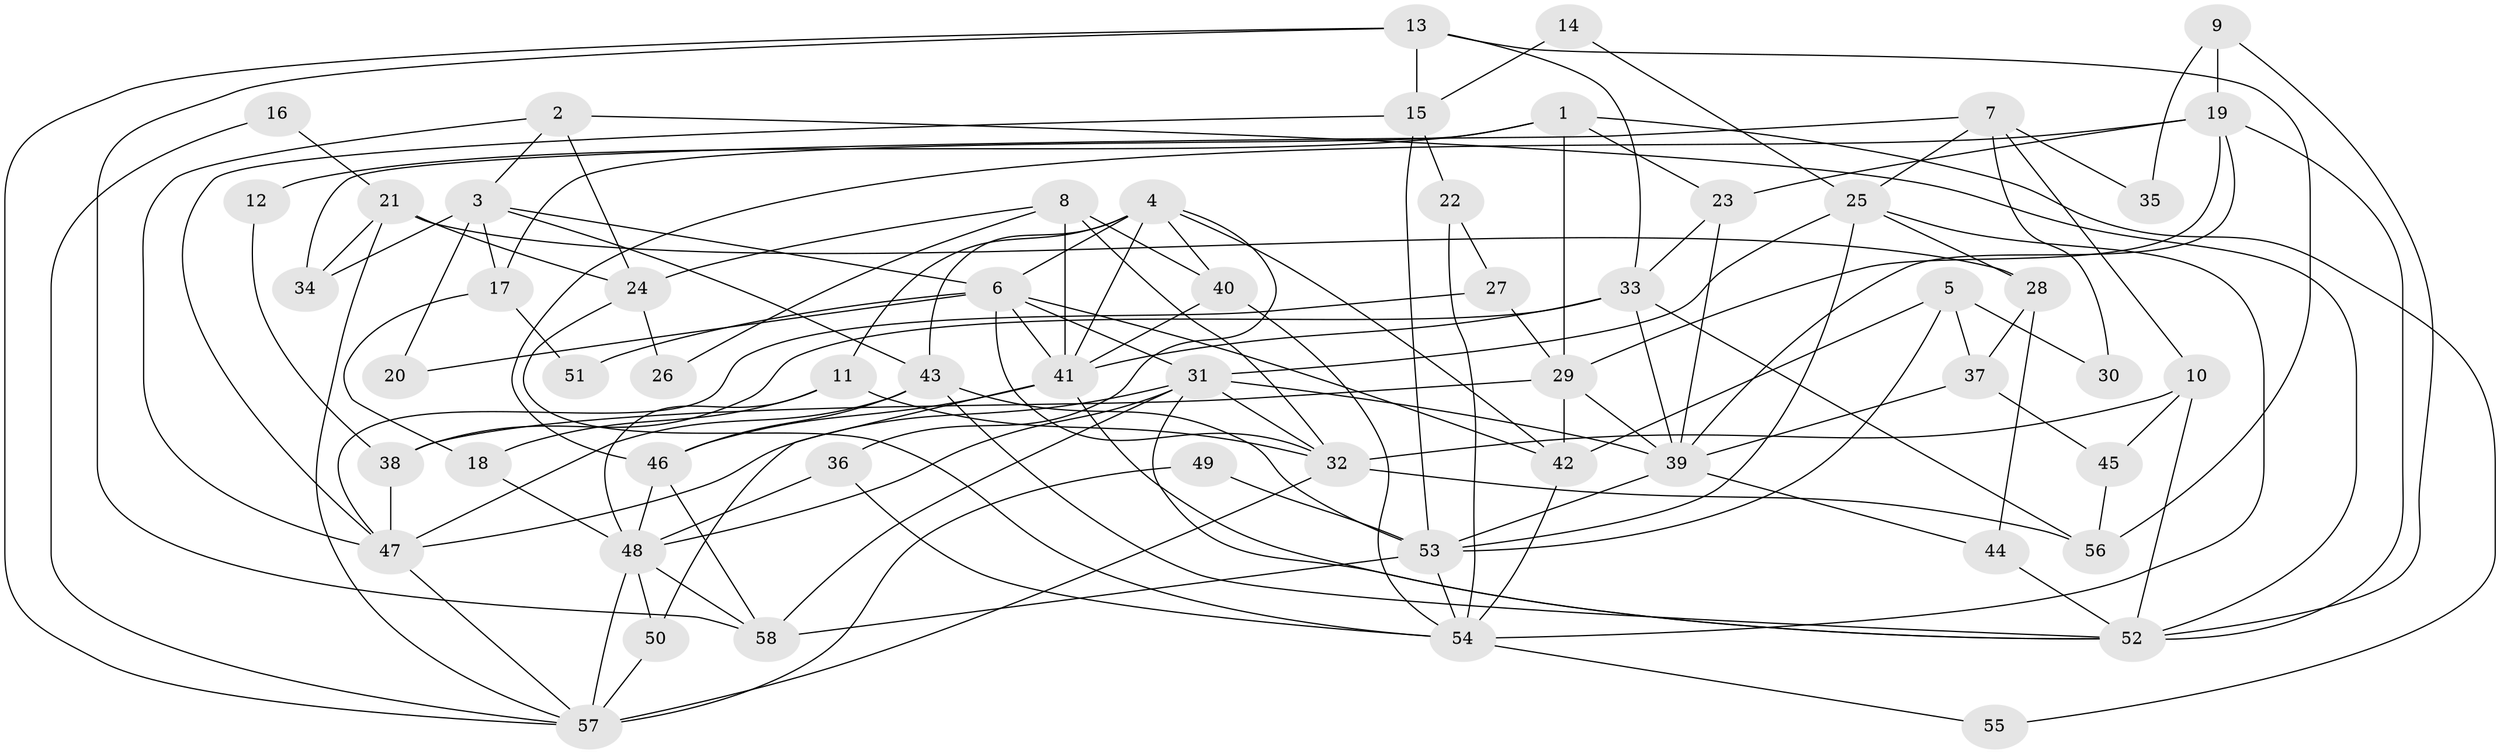 // original degree distribution, {4: 0.16666666666666666, 2: 0.21428571428571427, 3: 0.25, 6: 0.10714285714285714, 5: 0.19047619047619047, 8: 0.03571428571428571, 7: 0.023809523809523808, 9: 0.011904761904761904}
// Generated by graph-tools (version 1.1) at 2025/37/03/04/25 23:37:03]
// undirected, 58 vertices, 135 edges
graph export_dot {
  node [color=gray90,style=filled];
  1;
  2;
  3;
  4;
  5;
  6;
  7;
  8;
  9;
  10;
  11;
  12;
  13;
  14;
  15;
  16;
  17;
  18;
  19;
  20;
  21;
  22;
  23;
  24;
  25;
  26;
  27;
  28;
  29;
  30;
  31;
  32;
  33;
  34;
  35;
  36;
  37;
  38;
  39;
  40;
  41;
  42;
  43;
  44;
  45;
  46;
  47;
  48;
  49;
  50;
  51;
  52;
  53;
  54;
  55;
  56;
  57;
  58;
  1 -- 12 [weight=1.0];
  1 -- 17 [weight=1.0];
  1 -- 23 [weight=1.0];
  1 -- 29 [weight=1.0];
  1 -- 55 [weight=1.0];
  2 -- 3 [weight=1.0];
  2 -- 24 [weight=1.0];
  2 -- 47 [weight=1.0];
  2 -- 52 [weight=1.0];
  3 -- 6 [weight=1.0];
  3 -- 17 [weight=1.0];
  3 -- 20 [weight=1.0];
  3 -- 34 [weight=1.0];
  3 -- 43 [weight=1.0];
  4 -- 6 [weight=1.0];
  4 -- 11 [weight=1.0];
  4 -- 36 [weight=1.0];
  4 -- 40 [weight=1.0];
  4 -- 41 [weight=1.0];
  4 -- 42 [weight=1.0];
  4 -- 43 [weight=1.0];
  5 -- 30 [weight=1.0];
  5 -- 37 [weight=1.0];
  5 -- 42 [weight=1.0];
  5 -- 53 [weight=1.0];
  6 -- 20 [weight=1.0];
  6 -- 31 [weight=1.0];
  6 -- 32 [weight=1.0];
  6 -- 41 [weight=1.0];
  6 -- 42 [weight=1.0];
  6 -- 51 [weight=1.0];
  7 -- 10 [weight=1.0];
  7 -- 25 [weight=1.0];
  7 -- 30 [weight=1.0];
  7 -- 34 [weight=1.0];
  7 -- 35 [weight=1.0];
  8 -- 24 [weight=1.0];
  8 -- 26 [weight=1.0];
  8 -- 32 [weight=2.0];
  8 -- 40 [weight=1.0];
  8 -- 41 [weight=2.0];
  9 -- 19 [weight=1.0];
  9 -- 35 [weight=1.0];
  9 -- 52 [weight=1.0];
  10 -- 32 [weight=1.0];
  10 -- 45 [weight=1.0];
  10 -- 52 [weight=1.0];
  11 -- 18 [weight=1.0];
  11 -- 32 [weight=2.0];
  11 -- 48 [weight=1.0];
  12 -- 38 [weight=1.0];
  13 -- 15 [weight=1.0];
  13 -- 33 [weight=1.0];
  13 -- 56 [weight=1.0];
  13 -- 57 [weight=1.0];
  13 -- 58 [weight=1.0];
  14 -- 15 [weight=1.0];
  14 -- 25 [weight=1.0];
  15 -- 22 [weight=1.0];
  15 -- 47 [weight=1.0];
  15 -- 53 [weight=1.0];
  16 -- 21 [weight=1.0];
  16 -- 57 [weight=1.0];
  17 -- 18 [weight=1.0];
  17 -- 51 [weight=1.0];
  18 -- 48 [weight=2.0];
  19 -- 23 [weight=1.0];
  19 -- 29 [weight=1.0];
  19 -- 39 [weight=1.0];
  19 -- 46 [weight=1.0];
  19 -- 52 [weight=1.0];
  21 -- 24 [weight=1.0];
  21 -- 28 [weight=1.0];
  21 -- 34 [weight=1.0];
  21 -- 57 [weight=1.0];
  22 -- 27 [weight=1.0];
  22 -- 54 [weight=1.0];
  23 -- 33 [weight=1.0];
  23 -- 39 [weight=1.0];
  24 -- 26 [weight=1.0];
  24 -- 54 [weight=1.0];
  25 -- 28 [weight=1.0];
  25 -- 31 [weight=1.0];
  25 -- 53 [weight=1.0];
  25 -- 54 [weight=1.0];
  27 -- 29 [weight=1.0];
  27 -- 47 [weight=1.0];
  28 -- 37 [weight=1.0];
  28 -- 44 [weight=1.0];
  29 -- 38 [weight=1.0];
  29 -- 39 [weight=1.0];
  29 -- 42 [weight=1.0];
  31 -- 32 [weight=1.0];
  31 -- 39 [weight=1.0];
  31 -- 47 [weight=1.0];
  31 -- 48 [weight=1.0];
  31 -- 52 [weight=1.0];
  31 -- 58 [weight=1.0];
  32 -- 56 [weight=1.0];
  32 -- 57 [weight=1.0];
  33 -- 38 [weight=1.0];
  33 -- 39 [weight=1.0];
  33 -- 41 [weight=1.0];
  33 -- 56 [weight=1.0];
  36 -- 48 [weight=1.0];
  36 -- 54 [weight=1.0];
  37 -- 39 [weight=1.0];
  37 -- 45 [weight=1.0];
  38 -- 47 [weight=1.0];
  39 -- 44 [weight=1.0];
  39 -- 53 [weight=1.0];
  40 -- 41 [weight=1.0];
  40 -- 54 [weight=1.0];
  41 -- 46 [weight=1.0];
  41 -- 50 [weight=1.0];
  41 -- 52 [weight=1.0];
  42 -- 54 [weight=1.0];
  43 -- 46 [weight=1.0];
  43 -- 47 [weight=1.0];
  43 -- 52 [weight=1.0];
  43 -- 53 [weight=1.0];
  44 -- 52 [weight=1.0];
  45 -- 56 [weight=1.0];
  46 -- 48 [weight=1.0];
  46 -- 58 [weight=1.0];
  47 -- 57 [weight=1.0];
  48 -- 50 [weight=1.0];
  48 -- 57 [weight=2.0];
  48 -- 58 [weight=1.0];
  49 -- 53 [weight=1.0];
  49 -- 57 [weight=1.0];
  50 -- 57 [weight=1.0];
  53 -- 54 [weight=1.0];
  53 -- 58 [weight=1.0];
  54 -- 55 [weight=1.0];
}
